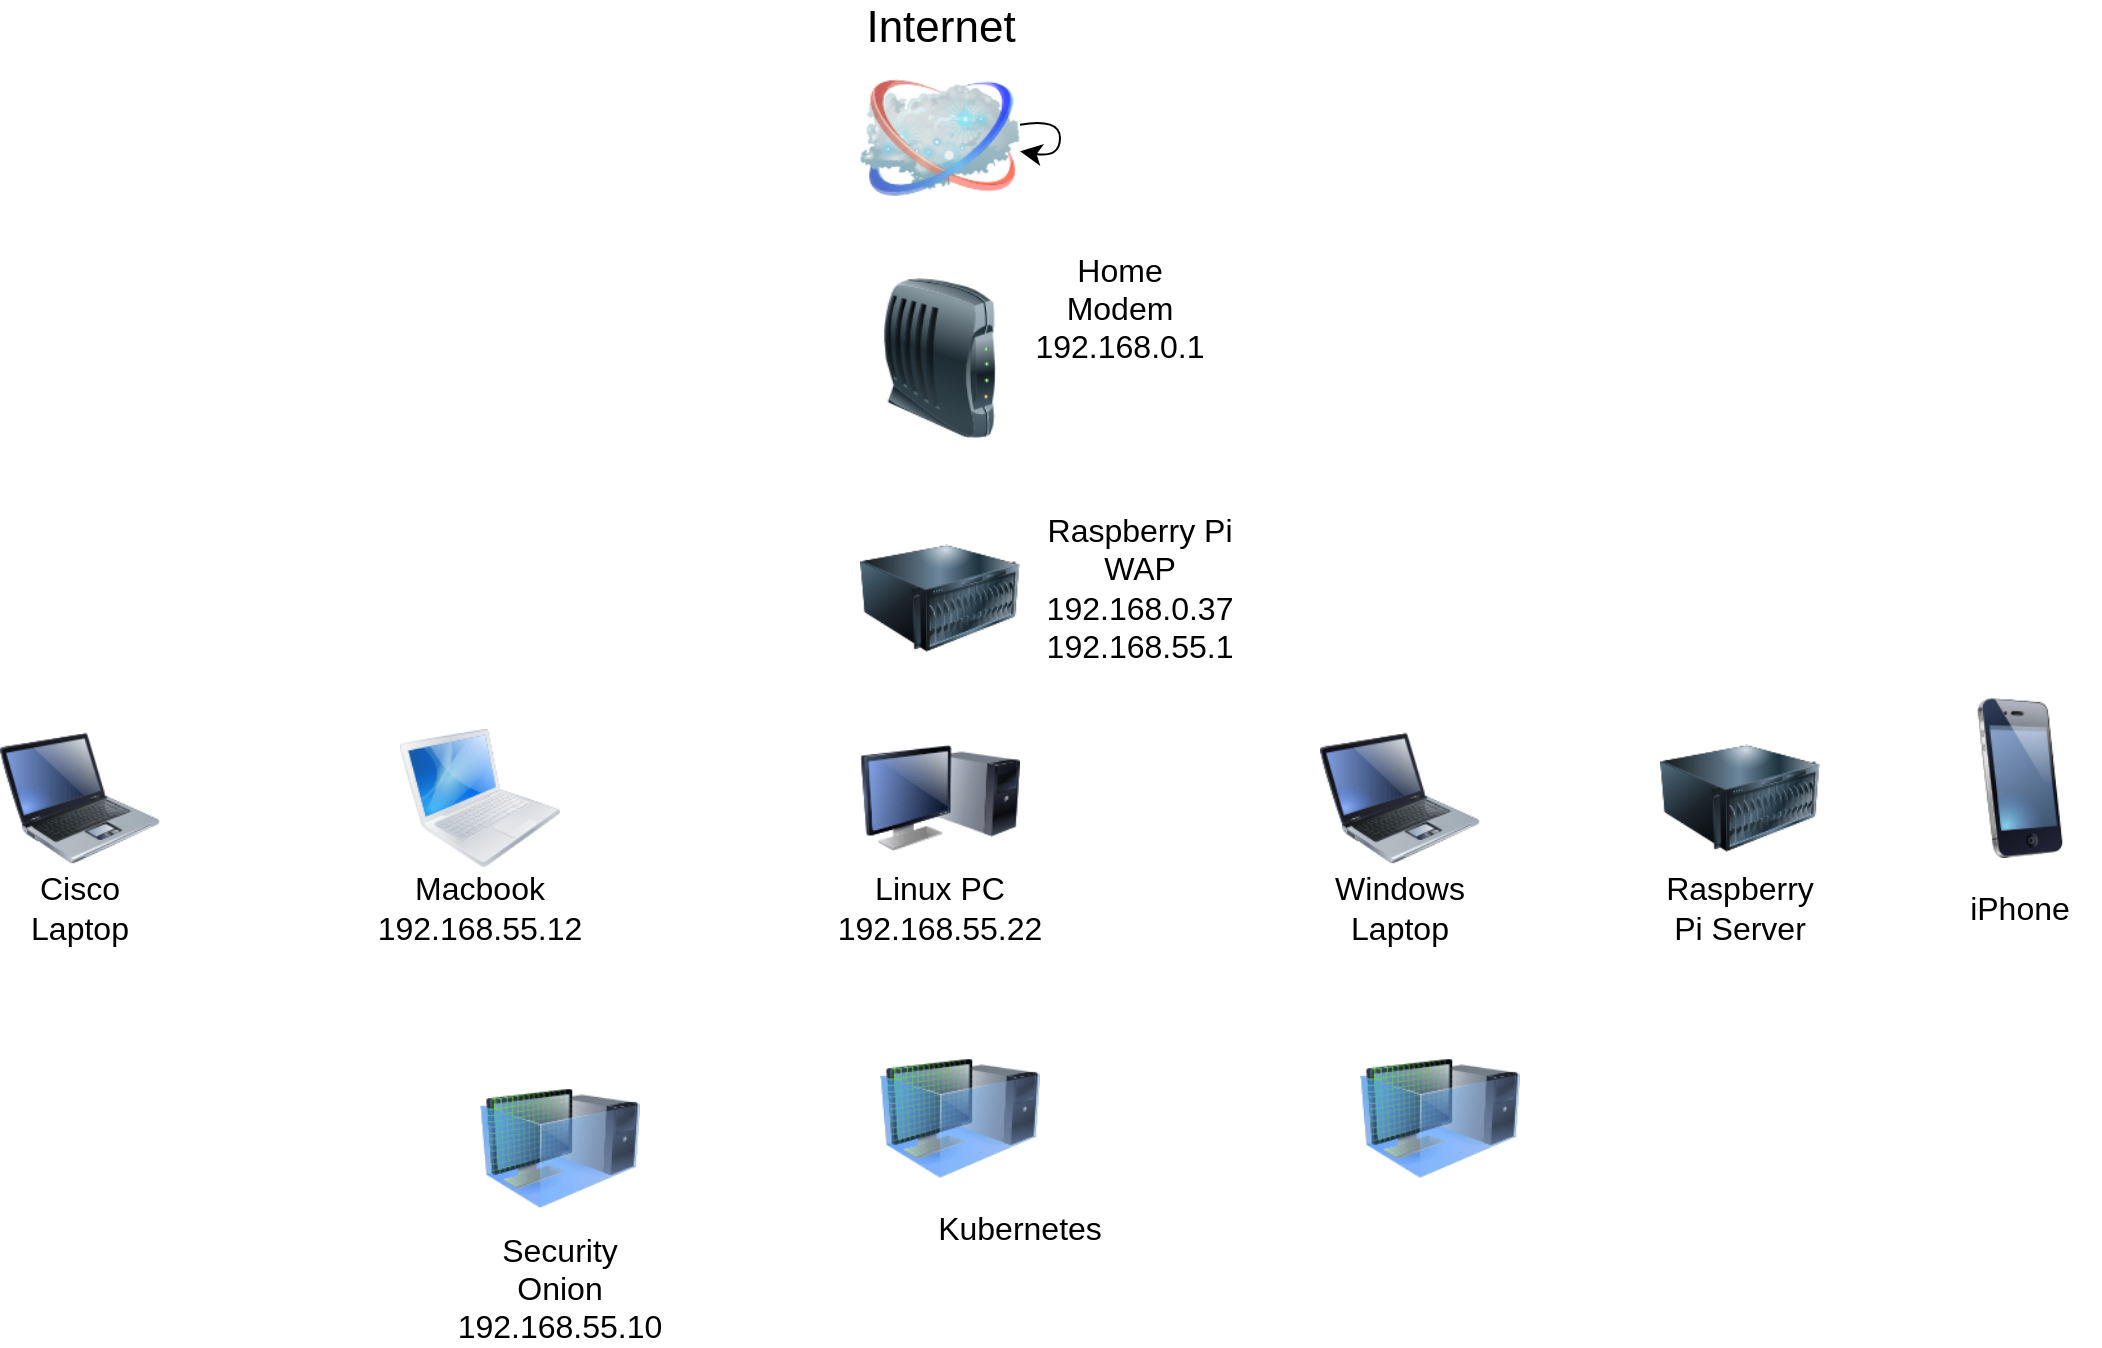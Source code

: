 <mxfile version="21.2.3" type="github">
  <diagram name="Page-1" id="55a83fd1-7818-8e21-69c5-c3457e3827bb">
    <mxGraphModel dx="1674" dy="802" grid="1" gridSize="10" guides="1" tooltips="1" connect="1" arrows="1" fold="1" page="1" pageScale="1" pageWidth="1100" pageHeight="850" background="none" math="0" shadow="0">
      <root>
        <mxCell id="0" />
        <mxCell id="1" parent="0" />
        <mxCell id="69ecfefc5c41e42c-2" value="Internet" style="image;html=1;labelBackgroundColor=#ffffff;image=img/lib/clip_art/networking/Cloud_128x128.png;rounded=1;shadow=0;comic=0;strokeWidth=2;fontSize=22;labelPosition=center;verticalLabelPosition=top;align=center;verticalAlign=bottom;" parent="1" vertex="1">
          <mxGeometry x="470" y="30" width="80" height="80" as="geometry" />
        </mxCell>
        <mxCell id="YRPtJDm6MSVrwrSYZJ2i-1" value="" style="image;html=1;image=img/lib/clip_art/networking/Modem_128x128.png;fontSize=16;" vertex="1" parent="1">
          <mxGeometry x="470" y="140" width="80" height="80" as="geometry" />
        </mxCell>
        <mxCell id="YRPtJDm6MSVrwrSYZJ2i-2" value="" style="image;html=1;image=img/lib/clip_art/computers/Server_128x128.png;fontSize=16;" vertex="1" parent="1">
          <mxGeometry x="470" y="260" width="80" height="80" as="geometry" />
        </mxCell>
        <mxCell id="YRPtJDm6MSVrwrSYZJ2i-3" value="" style="image;html=1;image=img/lib/clip_art/computers/Monitor_Tower_128x128.png;fontSize=16;" vertex="1" parent="1">
          <mxGeometry x="470" y="360" width="80" height="80" as="geometry" />
        </mxCell>
        <mxCell id="YRPtJDm6MSVrwrSYZJ2i-4" value="" style="image;html=1;image=img/lib/clip_art/computers/MacBook_128x128.png;fontSize=16;" vertex="1" parent="1">
          <mxGeometry x="240" y="360" width="80" height="80" as="geometry" />
        </mxCell>
        <mxCell id="YRPtJDm6MSVrwrSYZJ2i-5" value="" style="image;html=1;image=img/lib/clip_art/computers/Laptop_128x128.png;fontSize=16;" vertex="1" parent="1">
          <mxGeometry x="700" y="360" width="80" height="80" as="geometry" />
        </mxCell>
        <mxCell id="YRPtJDm6MSVrwrSYZJ2i-6" value="" style="image;html=1;image=img/lib/clip_art/computers/Server_128x128.png;fontSize=16;" vertex="1" parent="1">
          <mxGeometry x="870" y="360" width="80" height="80" as="geometry" />
        </mxCell>
        <mxCell id="YRPtJDm6MSVrwrSYZJ2i-7" value="" style="image;html=1;image=img/lib/clip_art/computers/Laptop_128x128.png;fontSize=16;" vertex="1" parent="1">
          <mxGeometry x="40" y="360" width="80" height="80" as="geometry" />
        </mxCell>
        <mxCell id="YRPtJDm6MSVrwrSYZJ2i-8" value="" style="image;html=1;image=img/lib/clip_art/telecommunication/iPhone_128x128.png;fontSize=16;" vertex="1" parent="1">
          <mxGeometry x="1010" y="350" width="80" height="80" as="geometry" />
        </mxCell>
        <mxCell id="YRPtJDm6MSVrwrSYZJ2i-9" style="edgeStyle=none;curved=1;rounded=0;orthogonalLoop=1;jettySize=auto;html=1;fontSize=12;startSize=8;endSize=8;" edge="1" parent="1" source="69ecfefc5c41e42c-2" target="69ecfefc5c41e42c-2">
          <mxGeometry relative="1" as="geometry" />
        </mxCell>
        <mxCell id="YRPtJDm6MSVrwrSYZJ2i-10" value="" style="image;html=1;image=img/lib/clip_art/computers/Virtual_Machine_128x128.png;fontSize=16;" vertex="1" parent="1">
          <mxGeometry x="280" y="535" width="80" height="80" as="geometry" />
        </mxCell>
        <mxCell id="YRPtJDm6MSVrwrSYZJ2i-11" value="" style="image;html=1;image=img/lib/clip_art/computers/Virtual_Machine_128x128.png;fontSize=16;" vertex="1" parent="1">
          <mxGeometry x="720" y="520" width="80" height="80" as="geometry" />
        </mxCell>
        <mxCell id="YRPtJDm6MSVrwrSYZJ2i-12" value="" style="image;html=1;image=img/lib/clip_art/computers/Virtual_Machine_128x128.png;fontSize=16;" vertex="1" parent="1">
          <mxGeometry x="480" y="520" width="80" height="80" as="geometry" />
        </mxCell>
        <mxCell id="YRPtJDm6MSVrwrSYZJ2i-13" value="Raspberry Pi WAP&lt;br&gt;192.168.0.37&lt;br&gt;192.168.55.1" style="text;html=1;strokeColor=none;fillColor=none;align=center;verticalAlign=middle;whiteSpace=wrap;rounded=0;fontSize=16;" vertex="1" parent="1">
          <mxGeometry x="580" y="280" width="60" height="30" as="geometry" />
        </mxCell>
        <mxCell id="YRPtJDm6MSVrwrSYZJ2i-14" value="Security Onion&lt;br&gt;192.168.55.10" style="text;html=1;strokeColor=none;fillColor=none;align=center;verticalAlign=middle;whiteSpace=wrap;rounded=0;fontSize=16;" vertex="1" parent="1">
          <mxGeometry x="290" y="630" width="60" height="30" as="geometry" />
        </mxCell>
        <mxCell id="YRPtJDm6MSVrwrSYZJ2i-15" value="Kubernetes" style="text;html=1;strokeColor=none;fillColor=none;align=center;verticalAlign=middle;whiteSpace=wrap;rounded=0;fontSize=16;" vertex="1" parent="1">
          <mxGeometry x="520" y="600" width="60" height="30" as="geometry" />
        </mxCell>
        <mxCell id="YRPtJDm6MSVrwrSYZJ2i-16" value="Cisco Laptop" style="text;html=1;strokeColor=none;fillColor=none;align=center;verticalAlign=middle;whiteSpace=wrap;rounded=0;fontSize=16;" vertex="1" parent="1">
          <mxGeometry x="50" y="440" width="60" height="30" as="geometry" />
        </mxCell>
        <mxCell id="YRPtJDm6MSVrwrSYZJ2i-17" value="Macbook&lt;br&gt;192.168.55.12" style="text;html=1;strokeColor=none;fillColor=none;align=center;verticalAlign=middle;whiteSpace=wrap;rounded=0;fontSize=16;" vertex="1" parent="1">
          <mxGeometry x="250" y="440" width="60" height="30" as="geometry" />
        </mxCell>
        <mxCell id="YRPtJDm6MSVrwrSYZJ2i-18" value="Linux PC&lt;br&gt;192.168.55.22" style="text;html=1;strokeColor=none;fillColor=none;align=center;verticalAlign=middle;whiteSpace=wrap;rounded=0;fontSize=16;" vertex="1" parent="1">
          <mxGeometry x="480" y="440" width="60" height="30" as="geometry" />
        </mxCell>
        <mxCell id="YRPtJDm6MSVrwrSYZJ2i-19" value="Windows Laptop" style="text;html=1;strokeColor=none;fillColor=none;align=center;verticalAlign=middle;whiteSpace=wrap;rounded=0;fontSize=16;" vertex="1" parent="1">
          <mxGeometry x="710" y="440" width="60" height="30" as="geometry" />
        </mxCell>
        <mxCell id="YRPtJDm6MSVrwrSYZJ2i-20" value="Raspberry Pi Server" style="text;html=1;strokeColor=none;fillColor=none;align=center;verticalAlign=middle;whiteSpace=wrap;rounded=0;fontSize=16;" vertex="1" parent="1">
          <mxGeometry x="880" y="440" width="60" height="30" as="geometry" />
        </mxCell>
        <mxCell id="YRPtJDm6MSVrwrSYZJ2i-21" value="iPhone" style="text;html=1;strokeColor=none;fillColor=none;align=center;verticalAlign=middle;whiteSpace=wrap;rounded=0;fontSize=16;" vertex="1" parent="1">
          <mxGeometry x="1020" y="440" width="60" height="30" as="geometry" />
        </mxCell>
        <mxCell id="YRPtJDm6MSVrwrSYZJ2i-22" value="Home Modem&lt;br&gt;192.168.0.1" style="text;html=1;strokeColor=none;fillColor=none;align=center;verticalAlign=middle;whiteSpace=wrap;rounded=0;fontSize=16;" vertex="1" parent="1">
          <mxGeometry x="570" y="140" width="60" height="30" as="geometry" />
        </mxCell>
      </root>
    </mxGraphModel>
  </diagram>
</mxfile>
